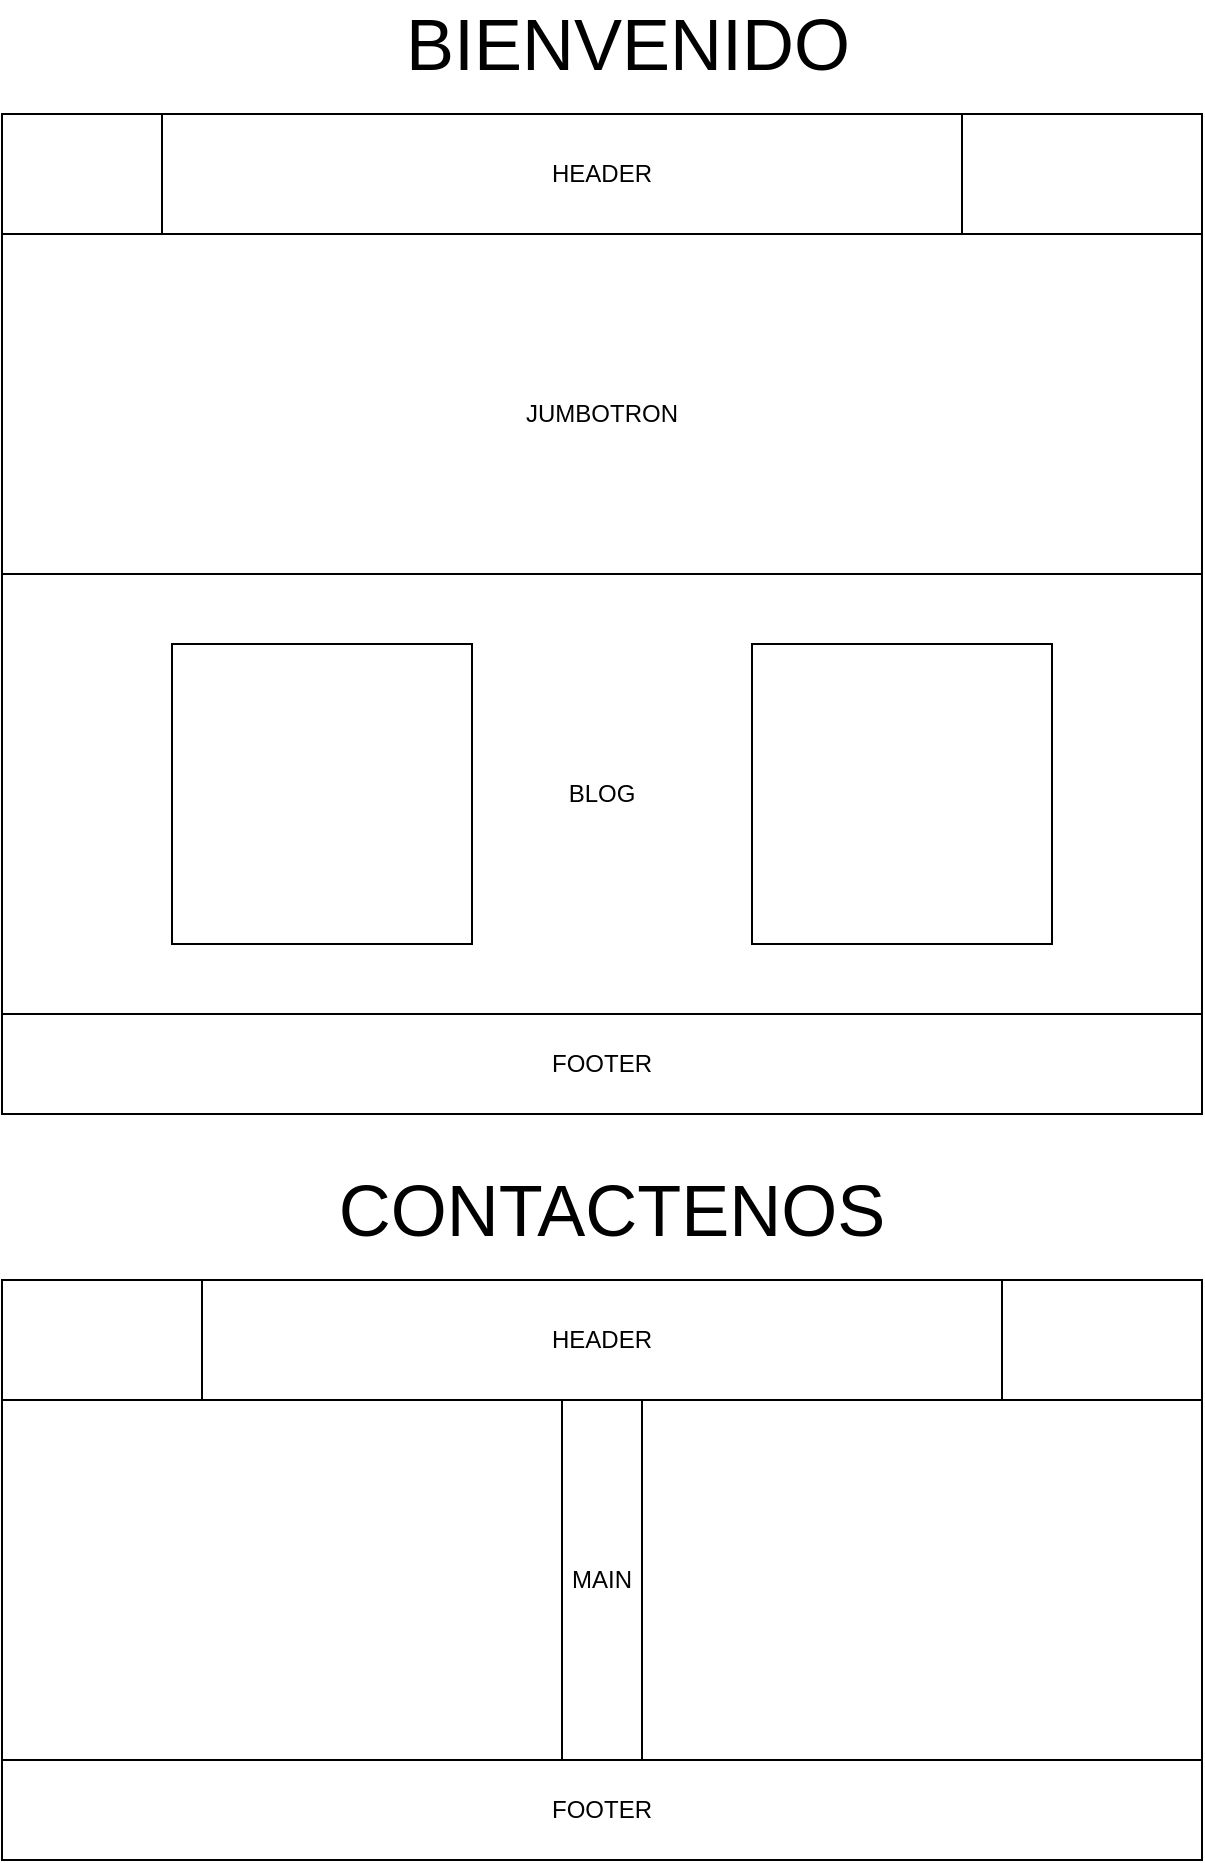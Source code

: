 <mxfile version="21.5.2" type="device">
  <diagram name="Página-1" id="onIAqQAC2jyTeVQISdED">
    <mxGraphModel dx="2150" dy="902" grid="1" gridSize="10" guides="1" tooltips="1" connect="1" arrows="1" fold="1" page="1" pageScale="1" pageWidth="827" pageHeight="1169" math="0" shadow="0">
      <root>
        <mxCell id="0" />
        <mxCell id="1" parent="0" />
        <mxCell id="T39FK7ZS_7aOJ3rDfaGP-4" value="HEADER" style="rounded=0;whiteSpace=wrap;html=1;" parent="1" vertex="1">
          <mxGeometry x="100" y="70" width="600" height="60" as="geometry" />
        </mxCell>
        <mxCell id="T39FK7ZS_7aOJ3rDfaGP-5" value="FOOTER" style="rounded=0;whiteSpace=wrap;html=1;" parent="1" vertex="1">
          <mxGeometry x="100" y="520" width="600" height="50" as="geometry" />
        </mxCell>
        <mxCell id="zDEYlAyYQUcAz11cxKv9-1" value="" style="rounded=0;whiteSpace=wrap;html=1;" parent="1" vertex="1">
          <mxGeometry x="100" y="70" width="80" height="60" as="geometry" />
        </mxCell>
        <mxCell id="zDEYlAyYQUcAz11cxKv9-3" value="" style="whiteSpace=wrap;html=1;" parent="1" vertex="1">
          <mxGeometry x="580" y="70" width="120" height="60" as="geometry" />
        </mxCell>
        <mxCell id="zDEYlAyYQUcAz11cxKv9-6" value="JUMBOTRON" style="rounded=0;whiteSpace=wrap;html=1;" parent="1" vertex="1">
          <mxGeometry x="100" y="130" width="600" height="180" as="geometry" />
        </mxCell>
        <mxCell id="zDEYlAyYQUcAz11cxKv9-11" value="BLOG" style="rounded=0;whiteSpace=wrap;html=1;" parent="1" vertex="1">
          <mxGeometry x="100" y="300" width="600" height="220" as="geometry" />
        </mxCell>
        <mxCell id="zDEYlAyYQUcAz11cxKv9-12" value="HEADER" style="rounded=0;whiteSpace=wrap;html=1;" parent="1" vertex="1">
          <mxGeometry x="100" y="653" width="600" height="60" as="geometry" />
        </mxCell>
        <mxCell id="zDEYlAyYQUcAz11cxKv9-13" value="FOOTER" style="rounded=0;whiteSpace=wrap;html=1;" parent="1" vertex="1">
          <mxGeometry x="100" y="893" width="600" height="50" as="geometry" />
        </mxCell>
        <mxCell id="zDEYlAyYQUcAz11cxKv9-14" value="" style="rounded=0;whiteSpace=wrap;html=1;" parent="1" vertex="1">
          <mxGeometry x="100" y="653" width="100" height="60" as="geometry" />
        </mxCell>
        <mxCell id="zDEYlAyYQUcAz11cxKv9-15" value="" style="whiteSpace=wrap;html=1;" parent="1" vertex="1">
          <mxGeometry x="600" y="653" width="100" height="60" as="geometry" />
        </mxCell>
        <mxCell id="zDEYlAyYQUcAz11cxKv9-16" value="MAIN" style="rounded=0;whiteSpace=wrap;html=1;" parent="1" vertex="1">
          <mxGeometry x="100" y="713" width="600" height="180" as="geometry" />
        </mxCell>
        <mxCell id="zDEYlAyYQUcAz11cxKv9-20" value="&lt;font style=&quot;font-size: 36px;&quot;&gt;CONTACTENOS&lt;/font&gt;" style="text;html=1;strokeColor=none;fillColor=none;align=center;verticalAlign=middle;whiteSpace=wrap;rounded=0;" parent="1" vertex="1">
          <mxGeometry x="390" y="603" width="30" height="30" as="geometry" />
        </mxCell>
        <mxCell id="zDEYlAyYQUcAz11cxKv9-21" value="&lt;font style=&quot;font-size: 36px;&quot;&gt;BIENVENIDO&lt;br&gt;&lt;/font&gt;" style="text;html=1;strokeColor=none;fillColor=none;align=center;verticalAlign=middle;whiteSpace=wrap;rounded=0;" parent="1" vertex="1">
          <mxGeometry x="400" y="25" width="26" height="20" as="geometry" />
        </mxCell>
        <mxCell id="zDEYlAyYQUcAz11cxKv9-22" value="" style="rounded=0;whiteSpace=wrap;html=1;" parent="1" vertex="1">
          <mxGeometry x="100" y="713" width="280" height="180" as="geometry" />
        </mxCell>
        <mxCell id="zDEYlAyYQUcAz11cxKv9-23" value="" style="rounded=0;whiteSpace=wrap;html=1;" parent="1" vertex="1">
          <mxGeometry x="420" y="713" width="280" height="180" as="geometry" />
        </mxCell>
        <mxCell id="1721awUVWxnckEXnw3Zo-1" value="" style="whiteSpace=wrap;html=1;aspect=fixed;" parent="1" vertex="1">
          <mxGeometry x="185" y="335" width="150" height="150" as="geometry" />
        </mxCell>
        <mxCell id="1721awUVWxnckEXnw3Zo-2" value="" style="whiteSpace=wrap;html=1;aspect=fixed;" parent="1" vertex="1">
          <mxGeometry x="475" y="335" width="150" height="150" as="geometry" />
        </mxCell>
      </root>
    </mxGraphModel>
  </diagram>
</mxfile>
